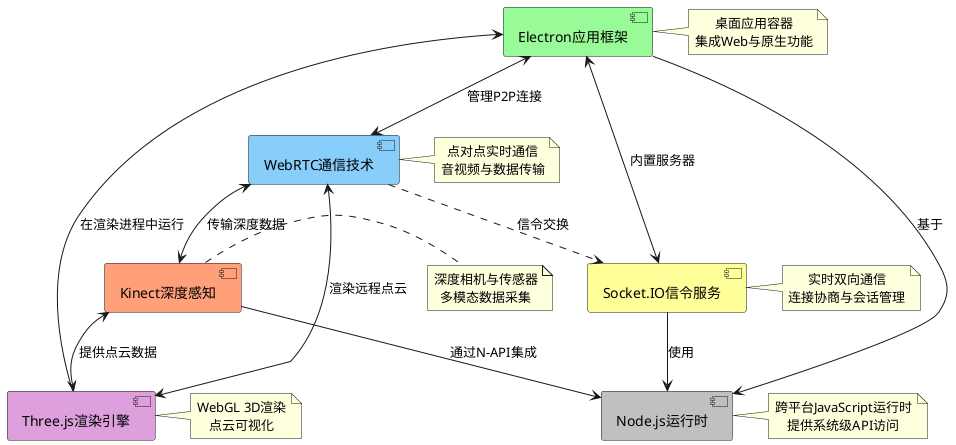 @startuml 技术协作关系图
skinparam backgroundColor transparent
skinparam componentStyle uml2
skinparam defaultTextAlignment center

' 定义主要技术组件
[Electron应用框架] as Electron #98FB98
[WebRTC通信技术] as WebRTC #87CEFA
[Kinect深度感知] as Kinect #FFA07A
[Three.js渲染引擎] as ThreeJS #DDA0DD
[Socket.IO信令服务] as SocketIO #FFFF99
[Node.js运行时] as NodeJS #C0C0C0

' 定义技术之间的关系
Electron --> NodeJS : 基于
SocketIO --> NodeJS : 使用
WebRTC ..> SocketIO : 信令交换
Kinect --> NodeJS : 通过N-API集成
ThreeJS --> Electron : 在渲染进程中运行

' 核心协作关系
WebRTC <--> Kinect : 传输深度数据
WebRTC <--> ThreeJS : 渲染远程点云
Kinect <--> ThreeJS : 提供点云数据
Electron <--> WebRTC : 管理P2P连接
Electron <--> SocketIO : 内置服务器

' 添加技术说明注释
note right of Electron
  桌面应用容器
  集成Web与原生功能
end note

note right of WebRTC
  点对点实时通信
  音视频与数据传输
end note

note right of Kinect
  深度相机与传感器
  多模态数据采集
end note

note right of ThreeJS
  WebGL 3D渲染
  点云可视化
end note

note right of SocketIO
  实时双向通信
  连接协商与会话管理
end note

note right of NodeJS
  跨平台JavaScript运行时
  提供系统级API访问
end note

@enduml
